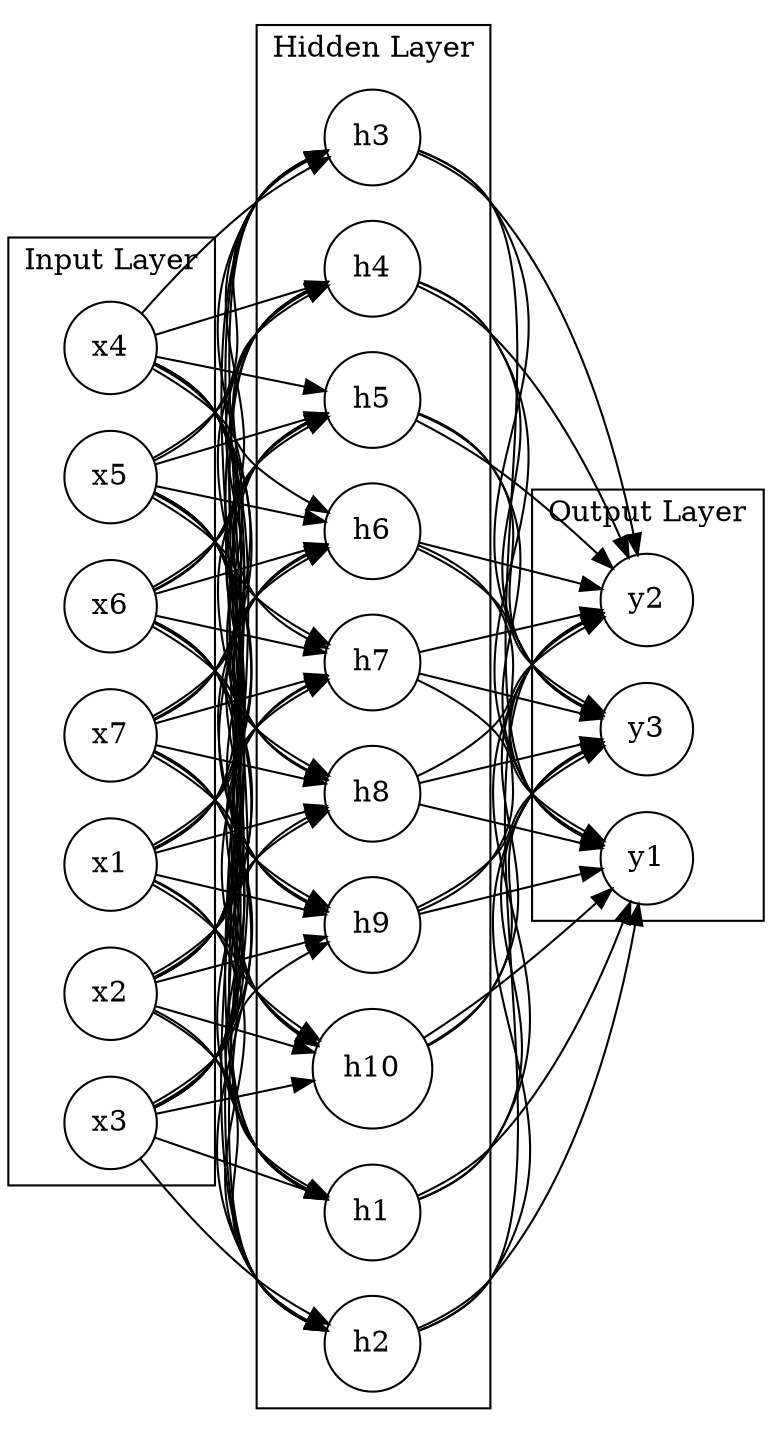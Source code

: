 digraph NN {
    rankdir=LR;
    node [shape=circle];

    subgraph cluster_input {
        label="Input Layer";
        x1; x2; x3; x4; x5; x6; x7;
    }

    subgraph cluster_hidden {
        label="Hidden Layer";
        h1; h2; h3; h4; h5; h6; h7; h8; h9; h10;
    }

    subgraph cluster_output {
        label="Output Layer";
        y1; y2; y3;
    }

    // Input to Hidden
    x1 -> h1; x1 -> h2; x1 -> h3; x1 -> h4; x1 -> h5; x1 -> h6; x1 -> h7; x1 -> h8; x1 -> h9; x1 -> h10;
    x2 -> h1; x2 -> h2; x2 -> h3; x2 -> h4; x2 -> h5; x2 -> h6; x2 -> h7; x2 -> h8; x2 -> h9; x2 -> h10;
    x3 -> h1; x3 -> h2; x3 -> h3; x3 -> h4; x3 -> h5; x3 -> h6; x3 -> h7; x3 -> h8; x3 -> h9; x3 -> h10;
    x4 -> h1; x4 -> h2; x4 -> h3; x4 -> h4; x4 -> h5; x4 -> h6; x4 -> h7; x4 -> h8; x4 -> h9; x4 -> h10;
    x5 -> h1; x5 -> h2; x5 -> h3; x5 -> h4; x5 -> h5; x5 -> h6; x5 -> h7; x5 -> h8; x5 -> h9; x5 -> h10;
    x6 -> h1; x6 -> h2; x6 -> h3; x6 -> h4; x6 -> h5; x6 -> h6; x6 -> h7; x6 -> h8; x6 -> h9; x6 -> h10;
    x7 -> h1; x7 -> h2; x7 -> h3; x7 -> h4; x7 -> h5; x7 -> h6; x7 -> h7; x7 -> h8; x7 -> h9; x7 -> h10;

    // Hidden to Output
    h1 -> y1; h1 -> y2; h1 -> y3;
    h2 -> y1; h2 -> y2; h2 -> y3;
    h3 -> y1; h3 -> y2; h3 -> y3;
    h4 -> y1; h4 -> y2; h4 -> y3;
    h5 -> y1; h5 -> y2; h5 -> y3;
    h6 -> y1; h6 -> y2; h6 -> y3;
    h7 -> y1; h7 -> y2; h7 -> y3;
    h8 -> y1; h8 -> y2; h8 -> y3;
    h9 -> y1; h9 -> y2; h9 -> y3;
    h10 -> y1; h10 -> y2; h10 -> y3;
}
